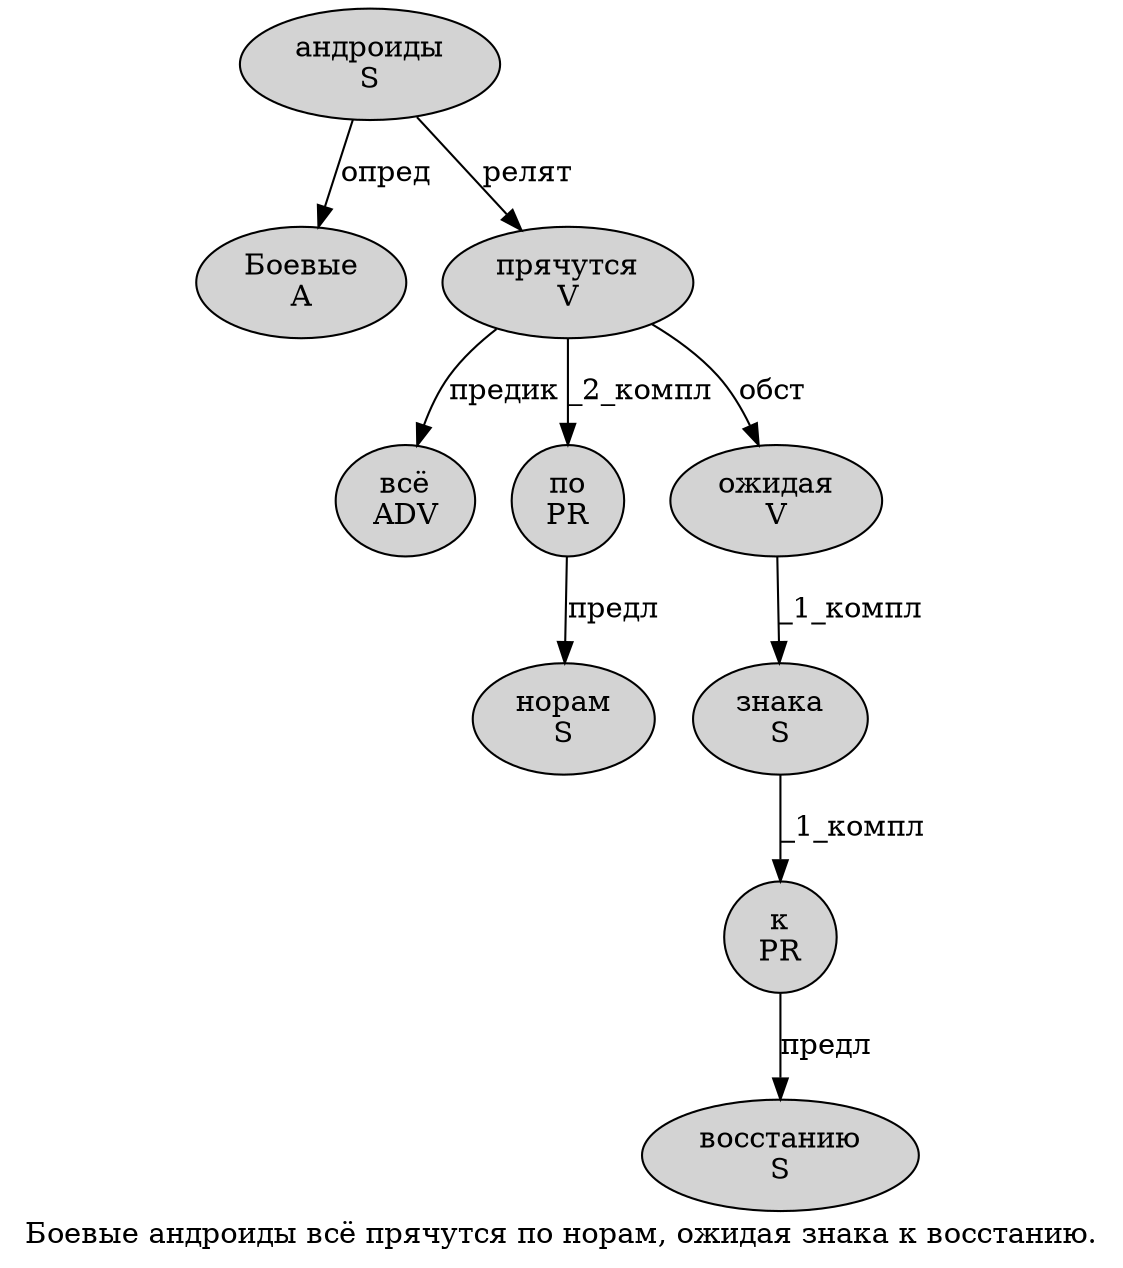 digraph SENTENCE_2757 {
	graph [label="Боевые андроиды всё прячутся по норам, ожидая знака к восстанию."]
	node [style=filled]
		0 [label="Боевые
A" color="" fillcolor=lightgray penwidth=1 shape=ellipse]
		1 [label="андроиды
S" color="" fillcolor=lightgray penwidth=1 shape=ellipse]
		2 [label="всё
ADV" color="" fillcolor=lightgray penwidth=1 shape=ellipse]
		3 [label="прячутся
V" color="" fillcolor=lightgray penwidth=1 shape=ellipse]
		4 [label="по
PR" color="" fillcolor=lightgray penwidth=1 shape=ellipse]
		5 [label="норам
S" color="" fillcolor=lightgray penwidth=1 shape=ellipse]
		7 [label="ожидая
V" color="" fillcolor=lightgray penwidth=1 shape=ellipse]
		8 [label="знака
S" color="" fillcolor=lightgray penwidth=1 shape=ellipse]
		9 [label="к
PR" color="" fillcolor=lightgray penwidth=1 shape=ellipse]
		10 [label="восстанию
S" color="" fillcolor=lightgray penwidth=1 shape=ellipse]
			1 -> 0 [label="опред"]
			1 -> 3 [label="релят"]
			4 -> 5 [label="предл"]
			7 -> 8 [label="_1_компл"]
			8 -> 9 [label="_1_компл"]
			3 -> 2 [label="предик"]
			3 -> 4 [label="_2_компл"]
			3 -> 7 [label="обст"]
			9 -> 10 [label="предл"]
}